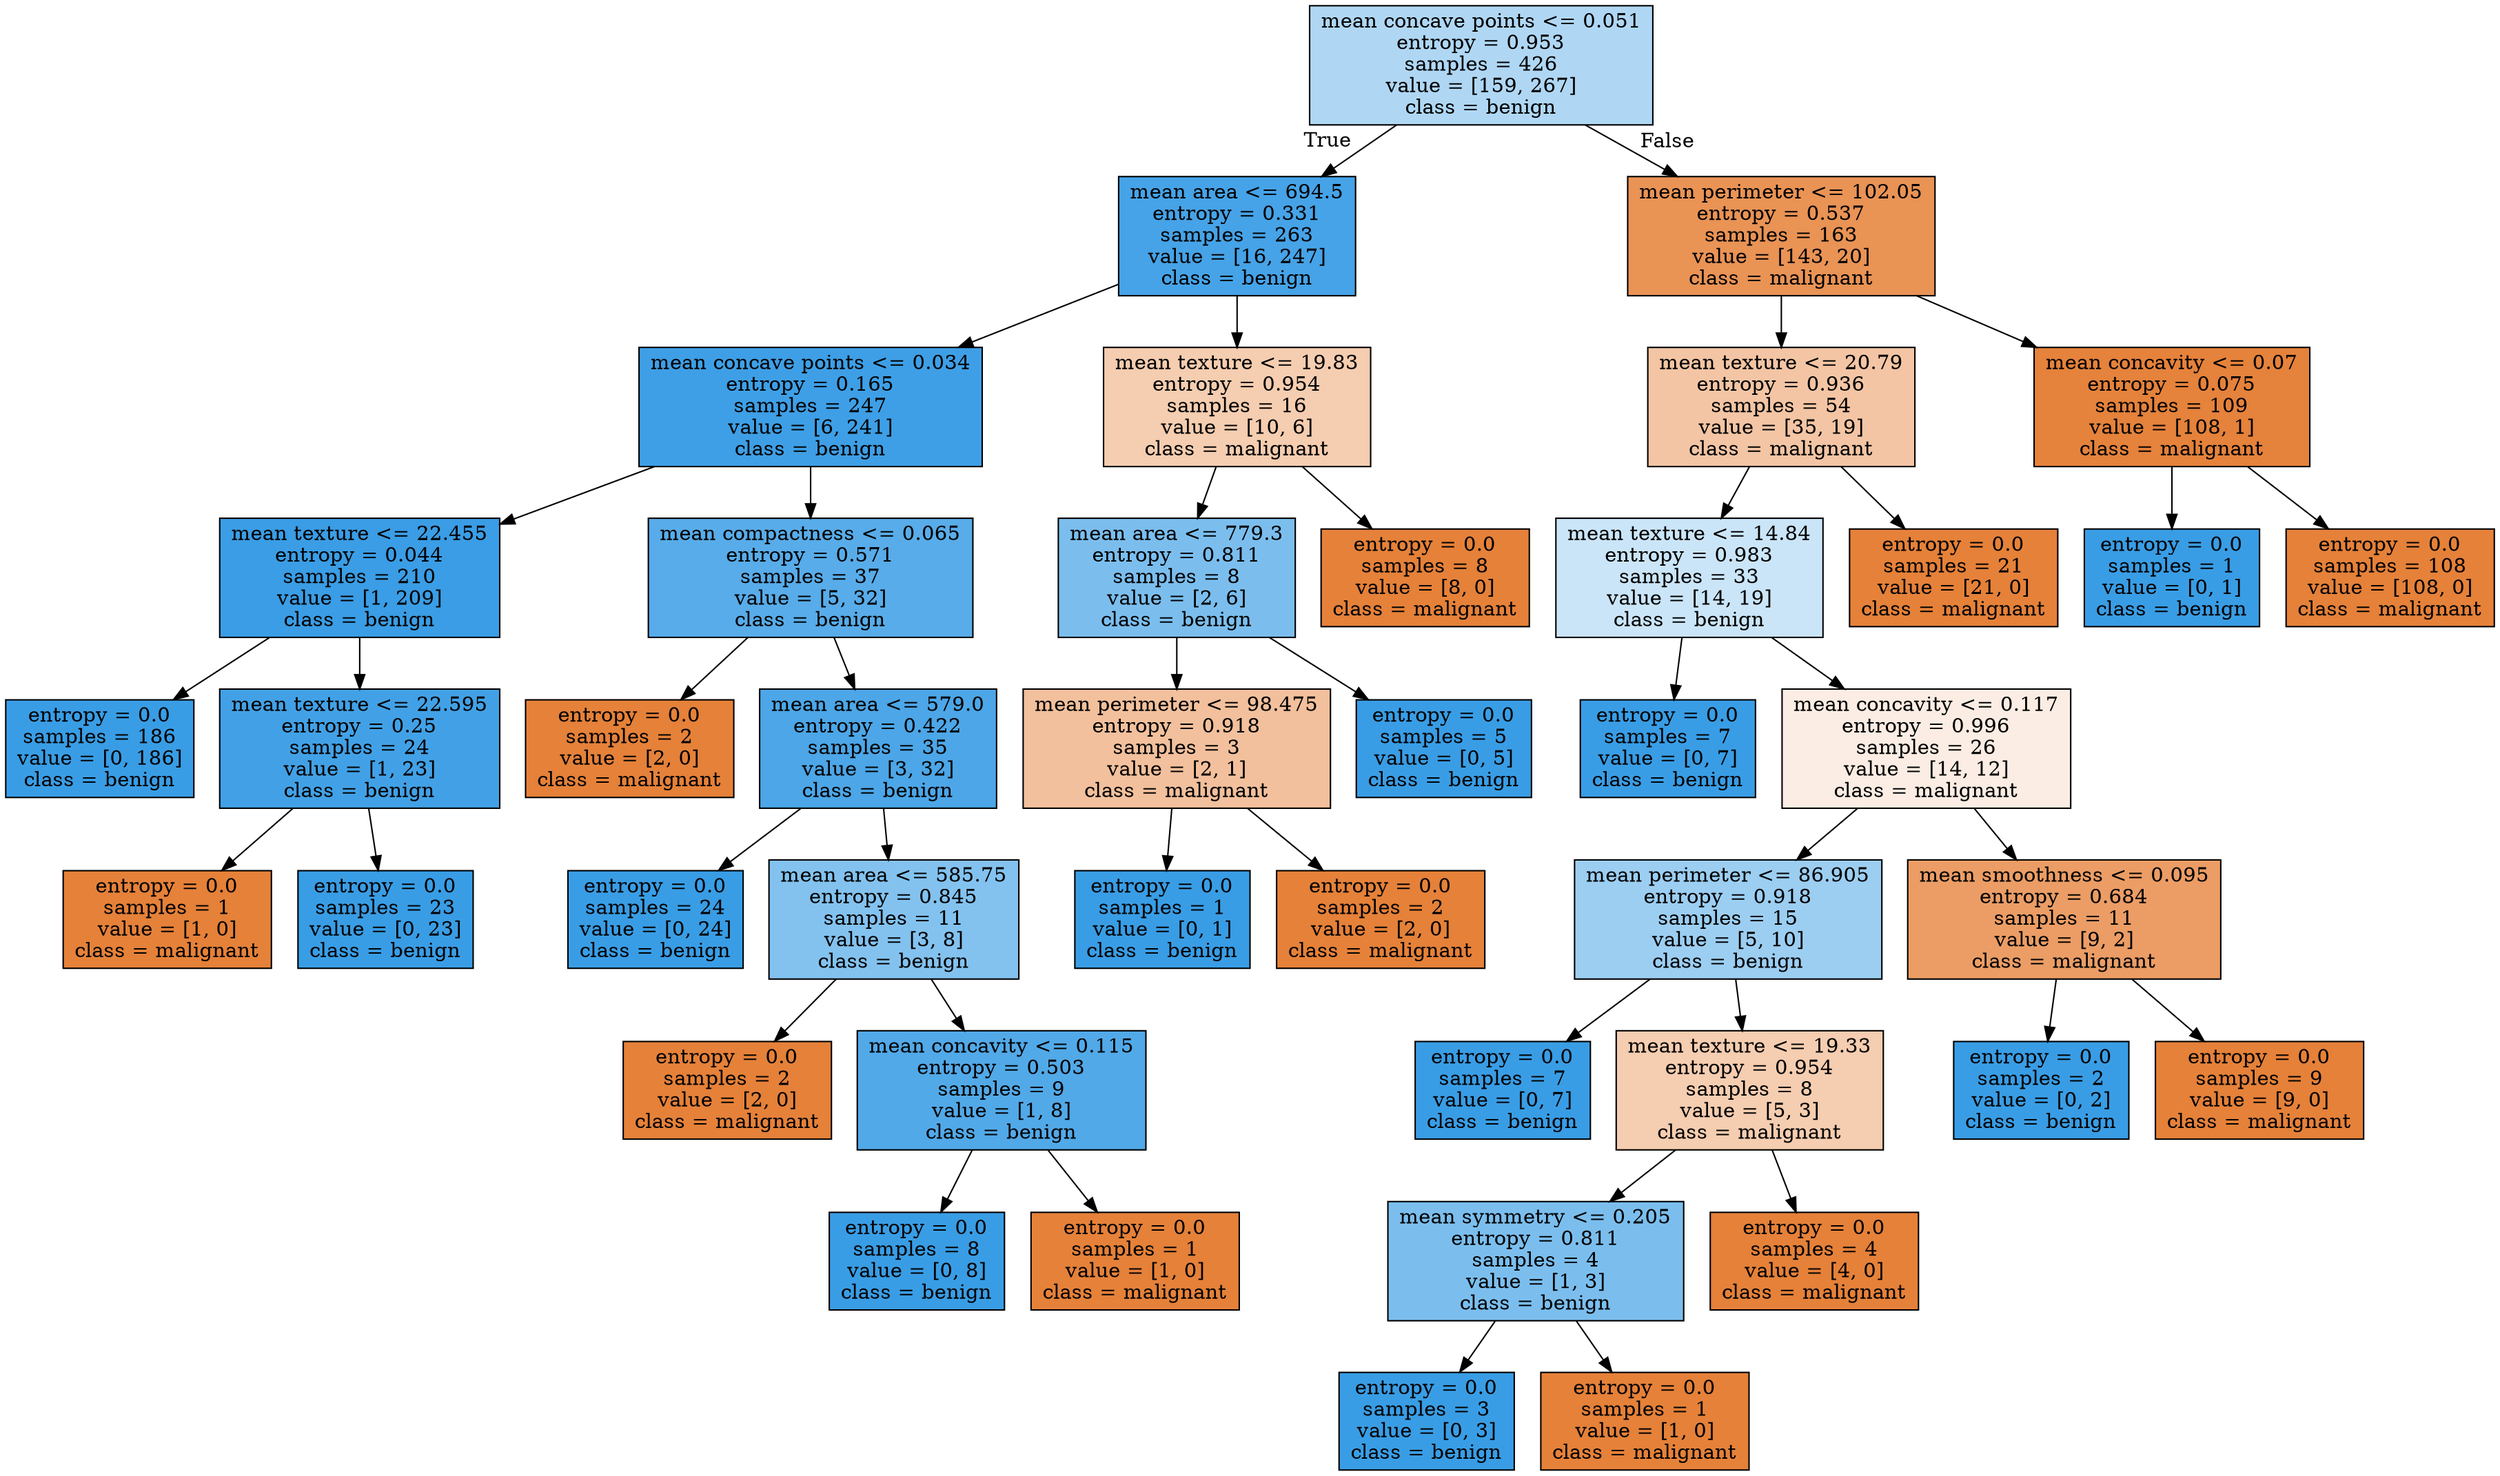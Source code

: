 digraph Tree {
node [shape=box, style="filled", color="black"] ;
0 [label="mean concave points <= 0.051\nentropy = 0.953\nsamples = 426\nvalue = [159, 267]\nclass = benign", fillcolor="#afd7f4"] ;
1 [label="mean area <= 694.5\nentropy = 0.331\nsamples = 263\nvalue = [16, 247]\nclass = benign", fillcolor="#46a3e7"] ;
0 -> 1 [labeldistance=2.5, labelangle=45, headlabel="True"] ;
2 [label="mean concave points <= 0.034\nentropy = 0.165\nsamples = 247\nvalue = [6, 241]\nclass = benign", fillcolor="#3e9fe6"] ;
1 -> 2 ;
3 [label="mean texture <= 22.455\nentropy = 0.044\nsamples = 210\nvalue = [1, 209]\nclass = benign", fillcolor="#3a9de5"] ;
2 -> 3 ;
4 [label="entropy = 0.0\nsamples = 186\nvalue = [0, 186]\nclass = benign", fillcolor="#399de5"] ;
3 -> 4 ;
5 [label="mean texture <= 22.595\nentropy = 0.25\nsamples = 24\nvalue = [1, 23]\nclass = benign", fillcolor="#42a1e6"] ;
3 -> 5 ;
6 [label="entropy = 0.0\nsamples = 1\nvalue = [1, 0]\nclass = malignant", fillcolor="#e58139"] ;
5 -> 6 ;
7 [label="entropy = 0.0\nsamples = 23\nvalue = [0, 23]\nclass = benign", fillcolor="#399de5"] ;
5 -> 7 ;
8 [label="mean compactness <= 0.065\nentropy = 0.571\nsamples = 37\nvalue = [5, 32]\nclass = benign", fillcolor="#58ace9"] ;
2 -> 8 ;
9 [label="entropy = 0.0\nsamples = 2\nvalue = [2, 0]\nclass = malignant", fillcolor="#e58139"] ;
8 -> 9 ;
10 [label="mean area <= 579.0\nentropy = 0.422\nsamples = 35\nvalue = [3, 32]\nclass = benign", fillcolor="#4ca6e7"] ;
8 -> 10 ;
11 [label="entropy = 0.0\nsamples = 24\nvalue = [0, 24]\nclass = benign", fillcolor="#399de5"] ;
10 -> 11 ;
12 [label="mean area <= 585.75\nentropy = 0.845\nsamples = 11\nvalue = [3, 8]\nclass = benign", fillcolor="#83c2ef"] ;
10 -> 12 ;
13 [label="entropy = 0.0\nsamples = 2\nvalue = [2, 0]\nclass = malignant", fillcolor="#e58139"] ;
12 -> 13 ;
14 [label="mean concavity <= 0.115\nentropy = 0.503\nsamples = 9\nvalue = [1, 8]\nclass = benign", fillcolor="#52a9e8"] ;
12 -> 14 ;
15 [label="entropy = 0.0\nsamples = 8\nvalue = [0, 8]\nclass = benign", fillcolor="#399de5"] ;
14 -> 15 ;
16 [label="entropy = 0.0\nsamples = 1\nvalue = [1, 0]\nclass = malignant", fillcolor="#e58139"] ;
14 -> 16 ;
17 [label="mean texture <= 19.83\nentropy = 0.954\nsamples = 16\nvalue = [10, 6]\nclass = malignant", fillcolor="#f5cdb0"] ;
1 -> 17 ;
18 [label="mean area <= 779.3\nentropy = 0.811\nsamples = 8\nvalue = [2, 6]\nclass = benign", fillcolor="#7bbeee"] ;
17 -> 18 ;
19 [label="mean perimeter <= 98.475\nentropy = 0.918\nsamples = 3\nvalue = [2, 1]\nclass = malignant", fillcolor="#f2c09c"] ;
18 -> 19 ;
20 [label="entropy = 0.0\nsamples = 1\nvalue = [0, 1]\nclass = benign", fillcolor="#399de5"] ;
19 -> 20 ;
21 [label="entropy = 0.0\nsamples = 2\nvalue = [2, 0]\nclass = malignant", fillcolor="#e58139"] ;
19 -> 21 ;
22 [label="entropy = 0.0\nsamples = 5\nvalue = [0, 5]\nclass = benign", fillcolor="#399de5"] ;
18 -> 22 ;
23 [label="entropy = 0.0\nsamples = 8\nvalue = [8, 0]\nclass = malignant", fillcolor="#e58139"] ;
17 -> 23 ;
24 [label="mean perimeter <= 102.05\nentropy = 0.537\nsamples = 163\nvalue = [143, 20]\nclass = malignant", fillcolor="#e99355"] ;
0 -> 24 [labeldistance=2.5, labelangle=-45, headlabel="False"] ;
25 [label="mean texture <= 20.79\nentropy = 0.936\nsamples = 54\nvalue = [35, 19]\nclass = malignant", fillcolor="#f3c5a4"] ;
24 -> 25 ;
26 [label="mean texture <= 14.84\nentropy = 0.983\nsamples = 33\nvalue = [14, 19]\nclass = benign", fillcolor="#cbe5f8"] ;
25 -> 26 ;
27 [label="entropy = 0.0\nsamples = 7\nvalue = [0, 7]\nclass = benign", fillcolor="#399de5"] ;
26 -> 27 ;
28 [label="mean concavity <= 0.117\nentropy = 0.996\nsamples = 26\nvalue = [14, 12]\nclass = malignant", fillcolor="#fbede3"] ;
26 -> 28 ;
29 [label="mean perimeter <= 86.905\nentropy = 0.918\nsamples = 15\nvalue = [5, 10]\nclass = benign", fillcolor="#9ccef2"] ;
28 -> 29 ;
30 [label="entropy = 0.0\nsamples = 7\nvalue = [0, 7]\nclass = benign", fillcolor="#399de5"] ;
29 -> 30 ;
31 [label="mean texture <= 19.33\nentropy = 0.954\nsamples = 8\nvalue = [5, 3]\nclass = malignant", fillcolor="#f5cdb0"] ;
29 -> 31 ;
32 [label="mean symmetry <= 0.205\nentropy = 0.811\nsamples = 4\nvalue = [1, 3]\nclass = benign", fillcolor="#7bbeee"] ;
31 -> 32 ;
33 [label="entropy = 0.0\nsamples = 3\nvalue = [0, 3]\nclass = benign", fillcolor="#399de5"] ;
32 -> 33 ;
34 [label="entropy = 0.0\nsamples = 1\nvalue = [1, 0]\nclass = malignant", fillcolor="#e58139"] ;
32 -> 34 ;
35 [label="entropy = 0.0\nsamples = 4\nvalue = [4, 0]\nclass = malignant", fillcolor="#e58139"] ;
31 -> 35 ;
36 [label="mean smoothness <= 0.095\nentropy = 0.684\nsamples = 11\nvalue = [9, 2]\nclass = malignant", fillcolor="#eb9d65"] ;
28 -> 36 ;
37 [label="entropy = 0.0\nsamples = 2\nvalue = [0, 2]\nclass = benign", fillcolor="#399de5"] ;
36 -> 37 ;
38 [label="entropy = 0.0\nsamples = 9\nvalue = [9, 0]\nclass = malignant", fillcolor="#e58139"] ;
36 -> 38 ;
39 [label="entropy = 0.0\nsamples = 21\nvalue = [21, 0]\nclass = malignant", fillcolor="#e58139"] ;
25 -> 39 ;
40 [label="mean concavity <= 0.07\nentropy = 0.075\nsamples = 109\nvalue = [108, 1]\nclass = malignant", fillcolor="#e5823b"] ;
24 -> 40 ;
41 [label="entropy = 0.0\nsamples = 1\nvalue = [0, 1]\nclass = benign", fillcolor="#399de5"] ;
40 -> 41 ;
42 [label="entropy = 0.0\nsamples = 108\nvalue = [108, 0]\nclass = malignant", fillcolor="#e58139"] ;
40 -> 42 ;
}